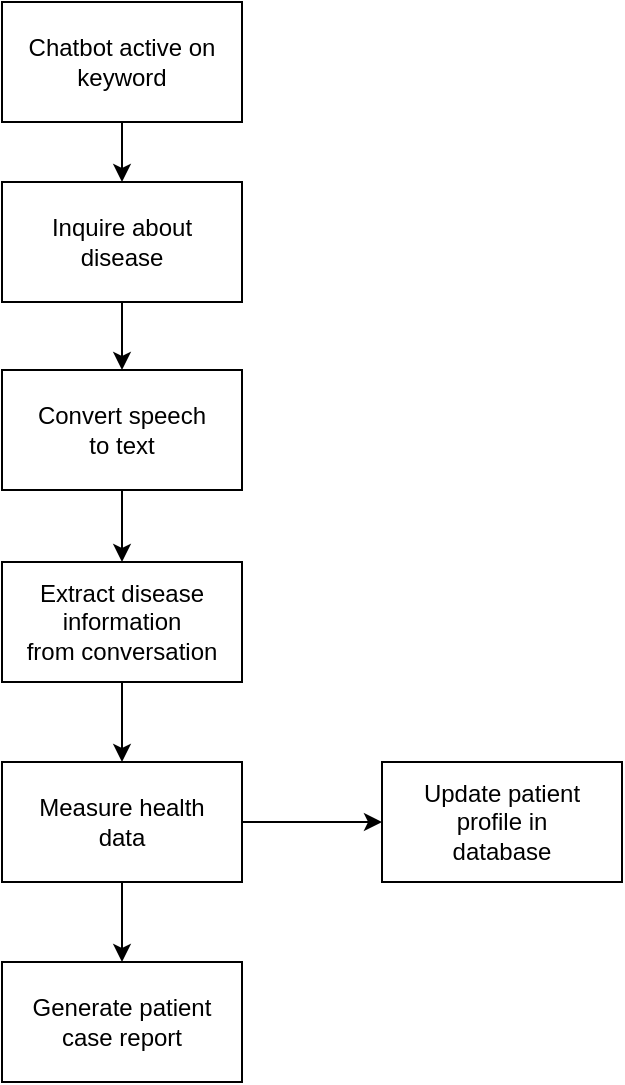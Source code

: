 <mxfile version="21.6.2" type="device">
  <diagram name="Page-1" id="HqNI9F9AOrJbzQlvQdlt">
    <mxGraphModel dx="538" dy="324" grid="1" gridSize="10" guides="1" tooltips="1" connect="1" arrows="1" fold="1" page="1" pageScale="1" pageWidth="850" pageHeight="1100" math="0" shadow="0">
      <root>
        <mxCell id="0" />
        <mxCell id="1" parent="0" />
        <mxCell id="-4eKaPXyOE0Zx8ptZXTG-9" value="" style="edgeStyle=orthogonalEdgeStyle;rounded=0;orthogonalLoop=1;jettySize=auto;html=1;" parent="1" source="-4eKaPXyOE0Zx8ptZXTG-1" target="-4eKaPXyOE0Zx8ptZXTG-2" edge="1">
          <mxGeometry relative="1" as="geometry" />
        </mxCell>
        <mxCell id="-4eKaPXyOE0Zx8ptZXTG-1" value="Chatbot active on keyword" style="rounded=0;whiteSpace=wrap;html=1;" parent="1" vertex="1">
          <mxGeometry x="200" y="30" width="120" height="60" as="geometry" />
        </mxCell>
        <mxCell id="-4eKaPXyOE0Zx8ptZXTG-10" value="" style="edgeStyle=orthogonalEdgeStyle;rounded=0;orthogonalLoop=1;jettySize=auto;html=1;" parent="1" source="-4eKaPXyOE0Zx8ptZXTG-2" target="-4eKaPXyOE0Zx8ptZXTG-3" edge="1">
          <mxGeometry relative="1" as="geometry" />
        </mxCell>
        <mxCell id="-4eKaPXyOE0Zx8ptZXTG-2" value="Inquire about &lt;br&gt;disease" style="rounded=0;whiteSpace=wrap;html=1;" parent="1" vertex="1">
          <mxGeometry x="200" y="120" width="120" height="60" as="geometry" />
        </mxCell>
        <mxCell id="-4eKaPXyOE0Zx8ptZXTG-11" value="" style="edgeStyle=orthogonalEdgeStyle;rounded=0;orthogonalLoop=1;jettySize=auto;html=1;" parent="1" source="-4eKaPXyOE0Zx8ptZXTG-3" target="-4eKaPXyOE0Zx8ptZXTG-4" edge="1">
          <mxGeometry relative="1" as="geometry" />
        </mxCell>
        <mxCell id="-4eKaPXyOE0Zx8ptZXTG-3" value="Convert speech&lt;br&gt;to text" style="rounded=0;whiteSpace=wrap;html=1;" parent="1" vertex="1">
          <mxGeometry x="200" y="214" width="120" height="60" as="geometry" />
        </mxCell>
        <mxCell id="-4eKaPXyOE0Zx8ptZXTG-12" value="" style="edgeStyle=orthogonalEdgeStyle;rounded=0;orthogonalLoop=1;jettySize=auto;html=1;" parent="1" source="-4eKaPXyOE0Zx8ptZXTG-4" target="-4eKaPXyOE0Zx8ptZXTG-5" edge="1">
          <mxGeometry relative="1" as="geometry" />
        </mxCell>
        <mxCell id="-4eKaPXyOE0Zx8ptZXTG-4" value="Extract disease&lt;br&gt;information&lt;br&gt;from conversation" style="rounded=0;whiteSpace=wrap;html=1;" parent="1" vertex="1">
          <mxGeometry x="200" y="310" width="120" height="60" as="geometry" />
        </mxCell>
        <mxCell id="-4eKaPXyOE0Zx8ptZXTG-13" value="" style="edgeStyle=orthogonalEdgeStyle;rounded=0;orthogonalLoop=1;jettySize=auto;html=1;" parent="1" source="-4eKaPXyOE0Zx8ptZXTG-5" target="-4eKaPXyOE0Zx8ptZXTG-6" edge="1">
          <mxGeometry relative="1" as="geometry" />
        </mxCell>
        <mxCell id="-4eKaPXyOE0Zx8ptZXTG-14" value="" style="edgeStyle=orthogonalEdgeStyle;rounded=0;orthogonalLoop=1;jettySize=auto;html=1;" parent="1" source="-4eKaPXyOE0Zx8ptZXTG-5" target="-4eKaPXyOE0Zx8ptZXTG-8" edge="1">
          <mxGeometry relative="1" as="geometry" />
        </mxCell>
        <mxCell id="-4eKaPXyOE0Zx8ptZXTG-5" value="Measure health&lt;br&gt;data" style="rounded=0;whiteSpace=wrap;html=1;" parent="1" vertex="1">
          <mxGeometry x="200" y="410" width="120" height="60" as="geometry" />
        </mxCell>
        <mxCell id="-4eKaPXyOE0Zx8ptZXTG-6" value="Update patient&lt;br&gt;profile in &lt;br&gt;database" style="rounded=0;whiteSpace=wrap;html=1;" parent="1" vertex="1">
          <mxGeometry x="390" y="410" width="120" height="60" as="geometry" />
        </mxCell>
        <mxCell id="-4eKaPXyOE0Zx8ptZXTG-8" value="Generate patient&lt;br&gt;case report" style="rounded=0;whiteSpace=wrap;html=1;" parent="1" vertex="1">
          <mxGeometry x="200" y="510" width="120" height="60" as="geometry" />
        </mxCell>
      </root>
    </mxGraphModel>
  </diagram>
</mxfile>
